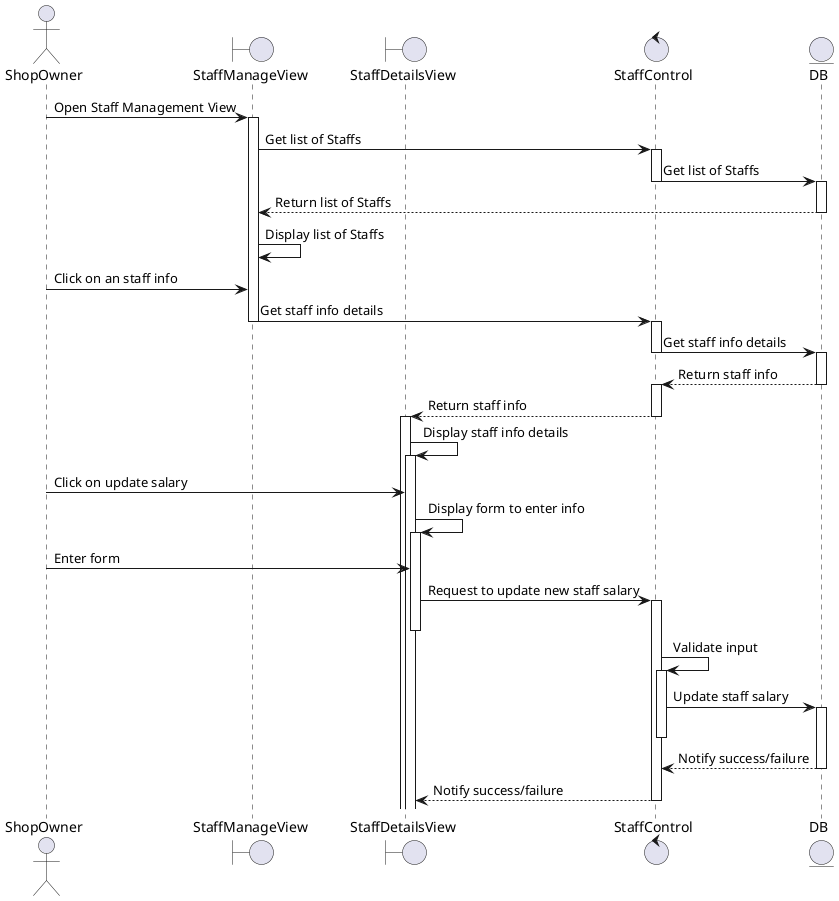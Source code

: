 @startuml

actor ShopOwner 
boundary StaffManageView 
boundary StaffDetailsView 
control StaffControl
entity DB 

ShopOwner -> StaffManageView: Open Staff Management View
activate StaffManageView 
StaffManageView -> StaffControl : Get list of Staffs
activate StaffControl 
StaffControl -> DB: Get list of Staffs
deactivate StaffControl
activate DB
DB --> StaffManageView: Return list of Staffs
deactivate DB
StaffManageView -> StaffManageView: Display list of Staffs

ShopOwner -> StaffManageView: Click on an staff info
StaffManageView -> StaffControl: Get staff info details
deactivate StaffManageView
activate StaffControl
StaffControl -> DB: Get staff info details
deactivate StaffControl
activate DB

DB --> StaffControl: Return staff info 
deactivate DB
activate StaffControl

StaffControl --> StaffDetailsView: Return staff info 
deactivate StaffControl

activate StaffDetailsView
StaffDetailsView -> StaffDetailsView: Display staff info details
activate StaffDetailsView


    ShopOwner -> StaffDetailsView: Click on update salary
    StaffDetailsView -> StaffDetailsView: Display form to enter info
    activate StaffDetailsView
    ShopOwner-> StaffDetailsView : Enter form
    StaffDetailsView -> StaffControl: Request to update new staff salary
    activate StaffControl    
    deactivate StaffDetailsView
    StaffControl -> StaffControl: Validate input
    activate StaffControl
    StaffControl -> DB: Update staff salary
    activate DB
    deactivate StaffControl
    DB--> StaffControl : Notify success/failure
    deactivate DB
    StaffControl --> StaffDetailsView: Notify success/failure
    deactivate StaffControl

@enduml
